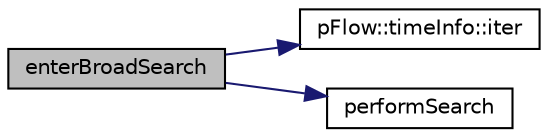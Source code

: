 digraph "enterBroadSearch"
{
 // LATEX_PDF_SIZE
  edge [fontname="Helvetica",fontsize="10",labelfontname="Helvetica",labelfontsize="10"];
  node [fontname="Helvetica",fontsize="10",shape=record];
  rankdir="LR";
  Node1 [label="enterBroadSearch",height=0.2,width=0.4,color="black", fillcolor="grey75", style="filled", fontcolor="black",tooltip=" "];
  Node1 -> Node2 [color="midnightblue",fontsize="10",style="solid",fontname="Helvetica"];
  Node2 [label="pFlow::timeInfo::iter",height=0.2,width=0.4,color="black", fillcolor="white", style="filled",URL="$classpFlow_1_1timeInfo.html#aafddac2ca8db0456c5674a914ed28545",tooltip=" "];
  Node1 -> Node3 [color="midnightblue",fontsize="10",style="solid",fontname="Helvetica"];
  Node3 [label="performSearch",height=0.2,width=0.4,color="black", fillcolor="white", style="filled",URL="$classpFlow_1_1contactSearch.html#aff674fd5d0a835b825f56856305dc174",tooltip=" "];
}
